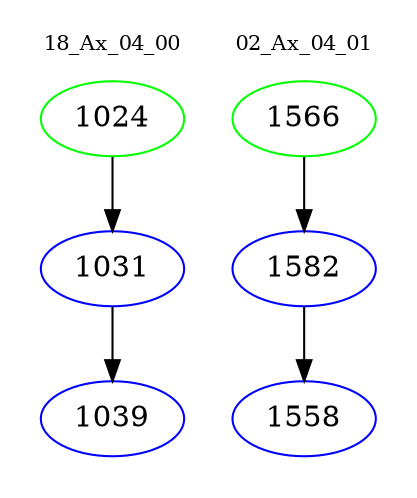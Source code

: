 digraph{
subgraph cluster_0 {
color = white
label = "18_Ax_04_00";
fontsize=10;
T0_1024 [label="1024", color="green"]
T0_1024 -> T0_1031 [color="black"]
T0_1031 [label="1031", color="blue"]
T0_1031 -> T0_1039 [color="black"]
T0_1039 [label="1039", color="blue"]
}
subgraph cluster_1 {
color = white
label = "02_Ax_04_01";
fontsize=10;
T1_1566 [label="1566", color="green"]
T1_1566 -> T1_1582 [color="black"]
T1_1582 [label="1582", color="blue"]
T1_1582 -> T1_1558 [color="black"]
T1_1558 [label="1558", color="blue"]
}
}
